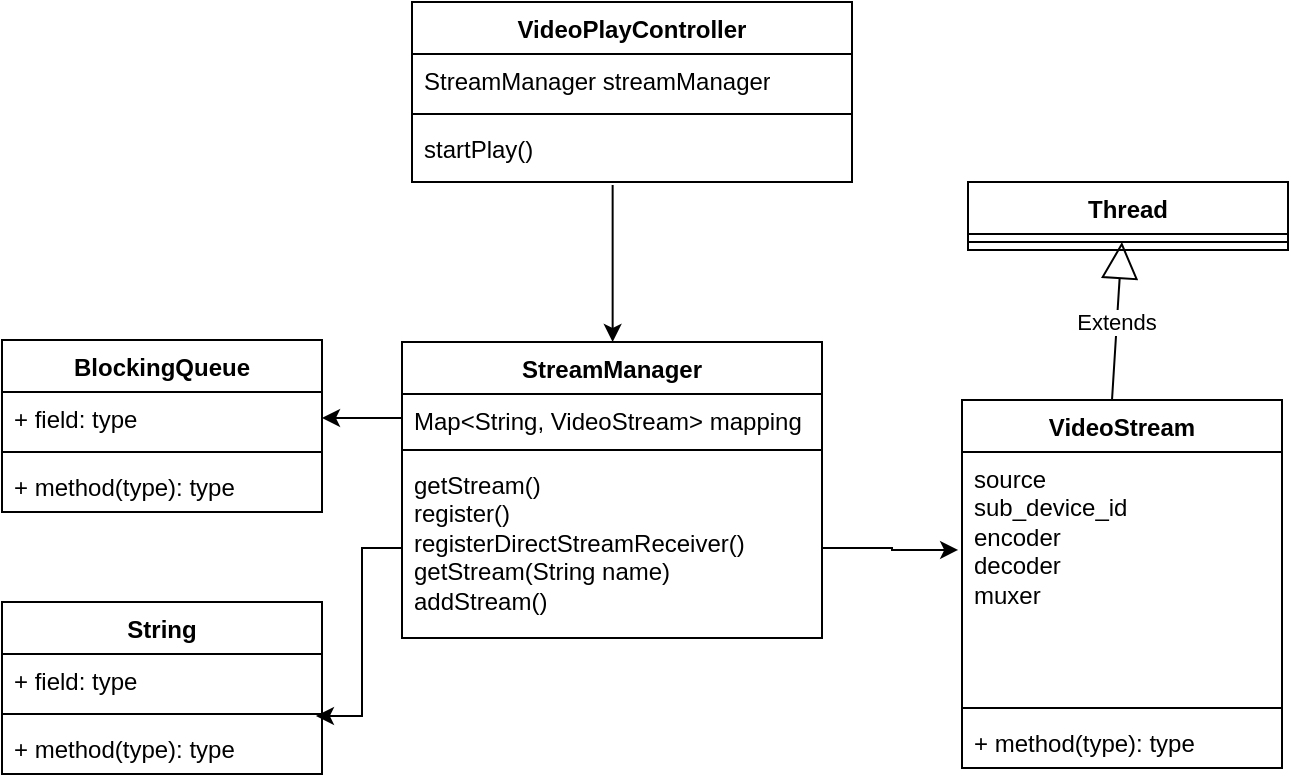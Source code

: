 <mxfile version="22.1.0" type="github">
  <diagram id="C5RBs43oDa-KdzZeNtuy" name="Page-1">
    <mxGraphModel dx="1434" dy="758" grid="1" gridSize="10" guides="1" tooltips="1" connect="1" arrows="1" fold="1" page="1" pageScale="1" pageWidth="827" pageHeight="1169" math="0" shadow="0">
      <root>
        <mxCell id="WIyWlLk6GJQsqaUBKTNV-0" />
        <mxCell id="WIyWlLk6GJQsqaUBKTNV-1" parent="WIyWlLk6GJQsqaUBKTNV-0" />
        <mxCell id="kSDSwYvoUlMT8Q_1W6eR-1" value="VideoPlayController" style="swimlane;fontStyle=1;align=center;verticalAlign=top;childLayout=stackLayout;horizontal=1;startSize=26;horizontalStack=0;resizeParent=1;resizeParentMax=0;resizeLast=0;collapsible=1;marginBottom=0;whiteSpace=wrap;html=1;" vertex="1" parent="WIyWlLk6GJQsqaUBKTNV-1">
          <mxGeometry x="295" y="130" width="220" height="90" as="geometry" />
        </mxCell>
        <mxCell id="kSDSwYvoUlMT8Q_1W6eR-2" value="StreamManager streamManager" style="text;strokeColor=none;fillColor=none;align=left;verticalAlign=top;spacingLeft=4;spacingRight=4;overflow=hidden;rotatable=0;points=[[0,0.5],[1,0.5]];portConstraint=eastwest;whiteSpace=wrap;html=1;" vertex="1" parent="kSDSwYvoUlMT8Q_1W6eR-1">
          <mxGeometry y="26" width="220" height="26" as="geometry" />
        </mxCell>
        <mxCell id="kSDSwYvoUlMT8Q_1W6eR-3" value="" style="line;strokeWidth=1;fillColor=none;align=left;verticalAlign=middle;spacingTop=-1;spacingLeft=3;spacingRight=3;rotatable=0;labelPosition=right;points=[];portConstraint=eastwest;strokeColor=inherit;" vertex="1" parent="kSDSwYvoUlMT8Q_1W6eR-1">
          <mxGeometry y="52" width="220" height="8" as="geometry" />
        </mxCell>
        <mxCell id="kSDSwYvoUlMT8Q_1W6eR-4" value="startPlay()" style="text;strokeColor=none;fillColor=none;align=left;verticalAlign=top;spacingLeft=4;spacingRight=4;overflow=hidden;rotatable=0;points=[[0,0.5],[1,0.5]];portConstraint=eastwest;whiteSpace=wrap;html=1;" vertex="1" parent="kSDSwYvoUlMT8Q_1W6eR-1">
          <mxGeometry y="60" width="220" height="30" as="geometry" />
        </mxCell>
        <mxCell id="kSDSwYvoUlMT8Q_1W6eR-5" value="StreamManager" style="swimlane;fontStyle=1;align=center;verticalAlign=top;childLayout=stackLayout;horizontal=1;startSize=26;horizontalStack=0;resizeParent=1;resizeParentMax=0;resizeLast=0;collapsible=1;marginBottom=0;whiteSpace=wrap;html=1;" vertex="1" parent="WIyWlLk6GJQsqaUBKTNV-1">
          <mxGeometry x="290" y="300" width="210" height="148" as="geometry" />
        </mxCell>
        <mxCell id="kSDSwYvoUlMT8Q_1W6eR-6" value="Map&amp;lt;String, VideoStream&amp;gt; mapping" style="text;strokeColor=none;fillColor=none;align=left;verticalAlign=top;spacingLeft=4;spacingRight=4;overflow=hidden;rotatable=0;points=[[0,0.5],[1,0.5]];portConstraint=eastwest;whiteSpace=wrap;html=1;" vertex="1" parent="kSDSwYvoUlMT8Q_1W6eR-5">
          <mxGeometry y="26" width="210" height="24" as="geometry" />
        </mxCell>
        <mxCell id="kSDSwYvoUlMT8Q_1W6eR-7" value="" style="line;strokeWidth=1;fillColor=none;align=left;verticalAlign=middle;spacingTop=-1;spacingLeft=3;spacingRight=3;rotatable=0;labelPosition=right;points=[];portConstraint=eastwest;strokeColor=inherit;" vertex="1" parent="kSDSwYvoUlMT8Q_1W6eR-5">
          <mxGeometry y="50" width="210" height="8" as="geometry" />
        </mxCell>
        <mxCell id="kSDSwYvoUlMT8Q_1W6eR-8" value="getStream()&lt;br&gt;register()&lt;br&gt;registerDirectStreamReceiver()&lt;br&gt;getStream(String name)&lt;br&gt;addStream()" style="text;strokeColor=none;fillColor=none;align=left;verticalAlign=top;spacingLeft=4;spacingRight=4;overflow=hidden;rotatable=0;points=[[0,0.5],[1,0.5]];portConstraint=eastwest;whiteSpace=wrap;html=1;" vertex="1" parent="kSDSwYvoUlMT8Q_1W6eR-5">
          <mxGeometry y="58" width="210" height="90" as="geometry" />
        </mxCell>
        <mxCell id="kSDSwYvoUlMT8Q_1W6eR-9" value="VideoStream" style="swimlane;fontStyle=1;align=center;verticalAlign=top;childLayout=stackLayout;horizontal=1;startSize=26;horizontalStack=0;resizeParent=1;resizeParentMax=0;resizeLast=0;collapsible=1;marginBottom=0;whiteSpace=wrap;html=1;" vertex="1" parent="WIyWlLk6GJQsqaUBKTNV-1">
          <mxGeometry x="570" y="329" width="160" height="184" as="geometry" />
        </mxCell>
        <mxCell id="kSDSwYvoUlMT8Q_1W6eR-10" value="source&lt;br&gt;sub_device_id&lt;br&gt;encoder&lt;br&gt;decoder&lt;br&gt;muxer" style="text;strokeColor=none;fillColor=none;align=left;verticalAlign=top;spacingLeft=4;spacingRight=4;overflow=hidden;rotatable=0;points=[[0,0.5],[1,0.5]];portConstraint=eastwest;whiteSpace=wrap;html=1;" vertex="1" parent="kSDSwYvoUlMT8Q_1W6eR-9">
          <mxGeometry y="26" width="160" height="124" as="geometry" />
        </mxCell>
        <mxCell id="kSDSwYvoUlMT8Q_1W6eR-11" value="" style="line;strokeWidth=1;fillColor=none;align=left;verticalAlign=middle;spacingTop=-1;spacingLeft=3;spacingRight=3;rotatable=0;labelPosition=right;points=[];portConstraint=eastwest;strokeColor=inherit;" vertex="1" parent="kSDSwYvoUlMT8Q_1W6eR-9">
          <mxGeometry y="150" width="160" height="8" as="geometry" />
        </mxCell>
        <mxCell id="kSDSwYvoUlMT8Q_1W6eR-12" value="+ method(type): type" style="text;strokeColor=none;fillColor=none;align=left;verticalAlign=top;spacingLeft=4;spacingRight=4;overflow=hidden;rotatable=0;points=[[0,0.5],[1,0.5]];portConstraint=eastwest;whiteSpace=wrap;html=1;" vertex="1" parent="kSDSwYvoUlMT8Q_1W6eR-9">
          <mxGeometry y="158" width="160" height="26" as="geometry" />
        </mxCell>
        <mxCell id="kSDSwYvoUlMT8Q_1W6eR-14" value="BlockingQueue" style="swimlane;fontStyle=1;align=center;verticalAlign=top;childLayout=stackLayout;horizontal=1;startSize=26;horizontalStack=0;resizeParent=1;resizeParentMax=0;resizeLast=0;collapsible=1;marginBottom=0;whiteSpace=wrap;html=1;" vertex="1" parent="WIyWlLk6GJQsqaUBKTNV-1">
          <mxGeometry x="90" y="299" width="160" height="86" as="geometry" />
        </mxCell>
        <mxCell id="kSDSwYvoUlMT8Q_1W6eR-15" value="+ field: type" style="text;strokeColor=none;fillColor=none;align=left;verticalAlign=top;spacingLeft=4;spacingRight=4;overflow=hidden;rotatable=0;points=[[0,0.5],[1,0.5]];portConstraint=eastwest;whiteSpace=wrap;html=1;" vertex="1" parent="kSDSwYvoUlMT8Q_1W6eR-14">
          <mxGeometry y="26" width="160" height="26" as="geometry" />
        </mxCell>
        <mxCell id="kSDSwYvoUlMT8Q_1W6eR-16" value="" style="line;strokeWidth=1;fillColor=none;align=left;verticalAlign=middle;spacingTop=-1;spacingLeft=3;spacingRight=3;rotatable=0;labelPosition=right;points=[];portConstraint=eastwest;strokeColor=inherit;" vertex="1" parent="kSDSwYvoUlMT8Q_1W6eR-14">
          <mxGeometry y="52" width="160" height="8" as="geometry" />
        </mxCell>
        <mxCell id="kSDSwYvoUlMT8Q_1W6eR-17" value="+ method(type): type" style="text;strokeColor=none;fillColor=none;align=left;verticalAlign=top;spacingLeft=4;spacingRight=4;overflow=hidden;rotatable=0;points=[[0,0.5],[1,0.5]];portConstraint=eastwest;whiteSpace=wrap;html=1;" vertex="1" parent="kSDSwYvoUlMT8Q_1W6eR-14">
          <mxGeometry y="60" width="160" height="26" as="geometry" />
        </mxCell>
        <mxCell id="kSDSwYvoUlMT8Q_1W6eR-18" value="String" style="swimlane;fontStyle=1;align=center;verticalAlign=top;childLayout=stackLayout;horizontal=1;startSize=26;horizontalStack=0;resizeParent=1;resizeParentMax=0;resizeLast=0;collapsible=1;marginBottom=0;whiteSpace=wrap;html=1;" vertex="1" parent="WIyWlLk6GJQsqaUBKTNV-1">
          <mxGeometry x="90" y="430" width="160" height="86" as="geometry" />
        </mxCell>
        <mxCell id="kSDSwYvoUlMT8Q_1W6eR-19" value="+ field: type" style="text;strokeColor=none;fillColor=none;align=left;verticalAlign=top;spacingLeft=4;spacingRight=4;overflow=hidden;rotatable=0;points=[[0,0.5],[1,0.5]];portConstraint=eastwest;whiteSpace=wrap;html=1;" vertex="1" parent="kSDSwYvoUlMT8Q_1W6eR-18">
          <mxGeometry y="26" width="160" height="26" as="geometry" />
        </mxCell>
        <mxCell id="kSDSwYvoUlMT8Q_1W6eR-20" value="" style="line;strokeWidth=1;fillColor=none;align=left;verticalAlign=middle;spacingTop=-1;spacingLeft=3;spacingRight=3;rotatable=0;labelPosition=right;points=[];portConstraint=eastwest;strokeColor=inherit;" vertex="1" parent="kSDSwYvoUlMT8Q_1W6eR-18">
          <mxGeometry y="52" width="160" height="8" as="geometry" />
        </mxCell>
        <mxCell id="kSDSwYvoUlMT8Q_1W6eR-21" value="+ method(type): type" style="text;strokeColor=none;fillColor=none;align=left;verticalAlign=top;spacingLeft=4;spacingRight=4;overflow=hidden;rotatable=0;points=[[0,0.5],[1,0.5]];portConstraint=eastwest;whiteSpace=wrap;html=1;" vertex="1" parent="kSDSwYvoUlMT8Q_1W6eR-18">
          <mxGeometry y="60" width="160" height="26" as="geometry" />
        </mxCell>
        <mxCell id="kSDSwYvoUlMT8Q_1W6eR-23" style="edgeStyle=orthogonalEdgeStyle;rounded=0;orthogonalLoop=1;jettySize=auto;html=1;exitX=0;exitY=0.5;exitDx=0;exitDy=0;entryX=1;entryY=0.5;entryDx=0;entryDy=0;" edge="1" parent="WIyWlLk6GJQsqaUBKTNV-1" source="kSDSwYvoUlMT8Q_1W6eR-6" target="kSDSwYvoUlMT8Q_1W6eR-15">
          <mxGeometry relative="1" as="geometry" />
        </mxCell>
        <mxCell id="kSDSwYvoUlMT8Q_1W6eR-24" style="edgeStyle=orthogonalEdgeStyle;rounded=0;orthogonalLoop=1;jettySize=auto;html=1;exitX=0.456;exitY=1.05;exitDx=0;exitDy=0;exitPerimeter=0;" edge="1" parent="WIyWlLk6GJQsqaUBKTNV-1" source="kSDSwYvoUlMT8Q_1W6eR-4" target="kSDSwYvoUlMT8Q_1W6eR-5">
          <mxGeometry relative="1" as="geometry">
            <mxPoint x="300" y="349" as="sourcePoint" />
            <mxPoint x="260" y="349" as="targetPoint" />
            <Array as="points">
              <mxPoint x="395" y="222" />
            </Array>
          </mxGeometry>
        </mxCell>
        <mxCell id="kSDSwYvoUlMT8Q_1W6eR-25" style="edgeStyle=orthogonalEdgeStyle;rounded=0;orthogonalLoop=1;jettySize=auto;html=1;exitX=1;exitY=0.5;exitDx=0;exitDy=0;entryX=-0.012;entryY=0.395;entryDx=0;entryDy=0;entryPerimeter=0;" edge="1" parent="WIyWlLk6GJQsqaUBKTNV-1" source="kSDSwYvoUlMT8Q_1W6eR-8" target="kSDSwYvoUlMT8Q_1W6eR-10">
          <mxGeometry relative="1" as="geometry" />
        </mxCell>
        <mxCell id="kSDSwYvoUlMT8Q_1W6eR-26" value="Thread" style="swimlane;fontStyle=1;align=center;verticalAlign=top;childLayout=stackLayout;horizontal=1;startSize=26;horizontalStack=0;resizeParent=1;resizeParentMax=0;resizeLast=0;collapsible=1;marginBottom=0;whiteSpace=wrap;html=1;" vertex="1" parent="WIyWlLk6GJQsqaUBKTNV-1">
          <mxGeometry x="573" y="220" width="160" height="34" as="geometry" />
        </mxCell>
        <mxCell id="kSDSwYvoUlMT8Q_1W6eR-28" value="" style="line;strokeWidth=1;fillColor=none;align=left;verticalAlign=middle;spacingTop=-1;spacingLeft=3;spacingRight=3;rotatable=0;labelPosition=right;points=[];portConstraint=eastwest;strokeColor=inherit;" vertex="1" parent="kSDSwYvoUlMT8Q_1W6eR-26">
          <mxGeometry y="26" width="160" height="8" as="geometry" />
        </mxCell>
        <mxCell id="kSDSwYvoUlMT8Q_1W6eR-30" value="Extends" style="endArrow=block;endSize=16;endFill=0;html=1;rounded=0;exitX=0.5;exitY=0;exitDx=0;exitDy=0;entryX=0.481;entryY=0.5;entryDx=0;entryDy=0;entryPerimeter=0;" edge="1" parent="WIyWlLk6GJQsqaUBKTNV-1" target="kSDSwYvoUlMT8Q_1W6eR-28">
          <mxGeometry width="160" relative="1" as="geometry">
            <mxPoint x="645" y="329" as="sourcePoint" />
            <mxPoint x="650" y="260" as="targetPoint" />
          </mxGeometry>
        </mxCell>
        <mxCell id="kSDSwYvoUlMT8Q_1W6eR-31" style="edgeStyle=orthogonalEdgeStyle;rounded=0;orthogonalLoop=1;jettySize=auto;html=1;exitX=0;exitY=0.5;exitDx=0;exitDy=0;entryX=0.981;entryY=1.192;entryDx=0;entryDy=0;entryPerimeter=0;" edge="1" parent="WIyWlLk6GJQsqaUBKTNV-1" source="kSDSwYvoUlMT8Q_1W6eR-8" target="kSDSwYvoUlMT8Q_1W6eR-19">
          <mxGeometry relative="1" as="geometry" />
        </mxCell>
      </root>
    </mxGraphModel>
  </diagram>
</mxfile>
